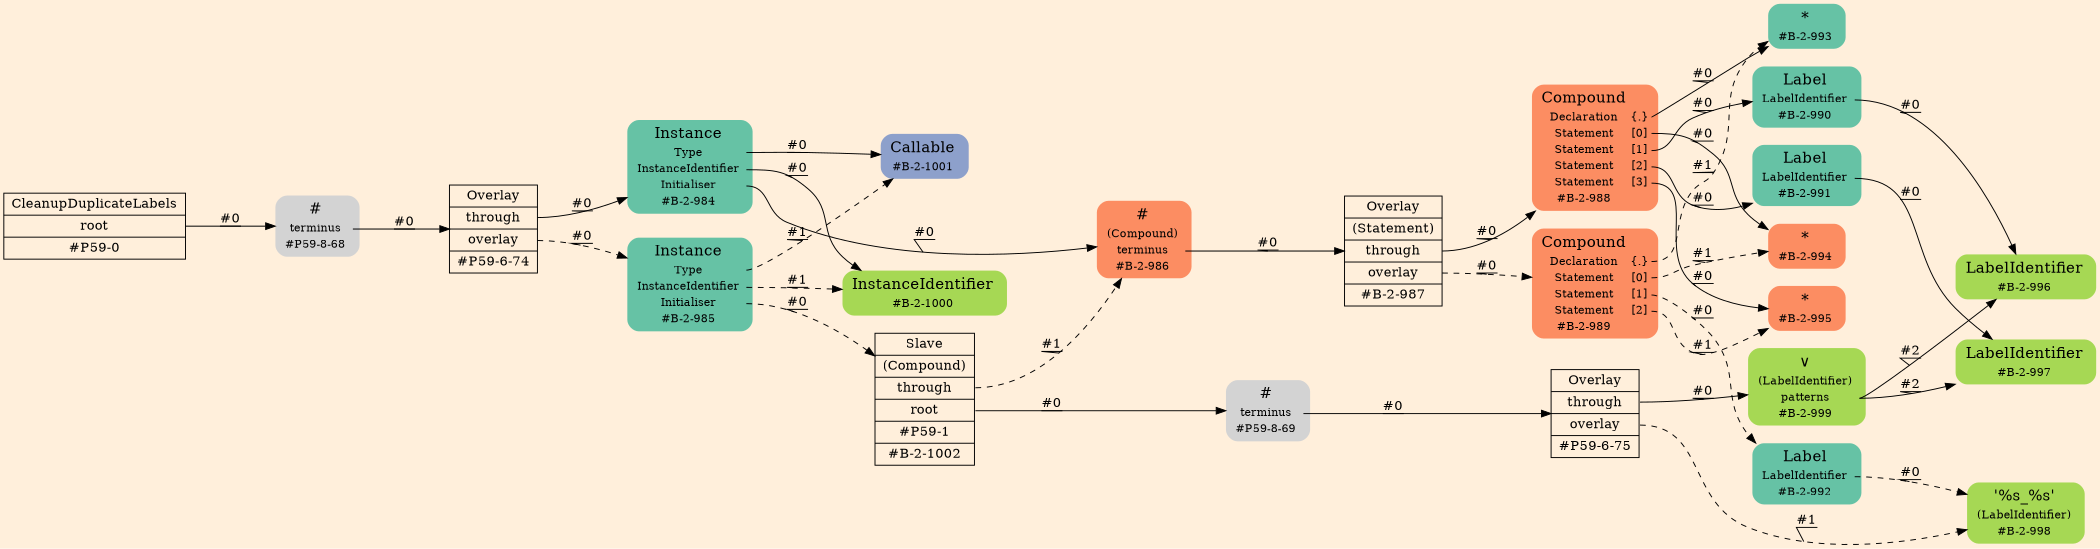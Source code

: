 digraph Inferno {
graph [
rankdir = "LR"
ranksep = 1.0
size = "14,20"
bgcolor = antiquewhite1
];
node [
];
"CR#P59-0" [
shape = "record"
fillcolor = "transparent"
label = "<fixed> CleanupDuplicateLabels | <port0> root | <port1> #P59-0"
style = "filled"
fontsize = "14"
fillcolor = antiquewhite1
];
"#P59-8-68" [
shape = "plaintext"
label = <<TABLE BORDER="0" CELLBORDER="0" CELLSPACING="0">
 <TR>
  <TD><FONT POINT-SIZE="16.0">#</FONT></TD>
  <TD></TD>
 </TR>
 <TR>
  <TD>terminus</TD>
  <TD PORT="port0"></TD>
 </TR>
 <TR>
  <TD>#P59-8-68</TD>
  <TD PORT="port1"></TD>
 </TR>
</TABLE>>
style = "rounded,filled"
fontsize = "12"
];
"#P59-6-74" [
shape = "record"
label = "<fixed> Overlay | <port0> through | <port1> overlay | <port2> #P59-6-74"
style = "filled"
fontsize = "14"
fillcolor = antiquewhite1
];
"#B-2-984" [
shape = "plaintext"
fillcolor = "/set28/1"
label = <<TABLE BORDER="0" CELLBORDER="0" CELLSPACING="0">
 <TR>
  <TD><FONT POINT-SIZE="16.0">Instance</FONT></TD>
  <TD></TD>
 </TR>
 <TR>
  <TD>Type</TD>
  <TD PORT="port0"></TD>
 </TR>
 <TR>
  <TD>InstanceIdentifier</TD>
  <TD PORT="port1"></TD>
 </TR>
 <TR>
  <TD>Initialiser</TD>
  <TD PORT="port2"></TD>
 </TR>
 <TR>
  <TD>#B-2-984</TD>
  <TD PORT="port3"></TD>
 </TR>
</TABLE>>
style = "rounded,filled"
fontsize = "12"
];
"#B-2-1001" [
shape = "plaintext"
fillcolor = "/set28/3"
label = <<TABLE BORDER="0" CELLBORDER="0" CELLSPACING="0">
 <TR>
  <TD><FONT POINT-SIZE="16.0">Callable</FONT></TD>
  <TD></TD>
 </TR>
 <TR>
  <TD>#B-2-1001</TD>
  <TD PORT="port0"></TD>
 </TR>
</TABLE>>
style = "rounded,filled"
fontsize = "12"
];
"#B-2-1000" [
shape = "plaintext"
fillcolor = "/set28/5"
label = <<TABLE BORDER="0" CELLBORDER="0" CELLSPACING="0">
 <TR>
  <TD><FONT POINT-SIZE="16.0">InstanceIdentifier</FONT></TD>
  <TD></TD>
 </TR>
 <TR>
  <TD>#B-2-1000</TD>
  <TD PORT="port0"></TD>
 </TR>
</TABLE>>
style = "rounded,filled"
fontsize = "12"
];
"#B-2-986" [
shape = "plaintext"
fillcolor = "/set28/2"
label = <<TABLE BORDER="0" CELLBORDER="0" CELLSPACING="0">
 <TR>
  <TD><FONT POINT-SIZE="16.0">#</FONT></TD>
  <TD></TD>
 </TR>
 <TR>
  <TD>(Compound)</TD>
  <TD PORT="port0"></TD>
 </TR>
 <TR>
  <TD>terminus</TD>
  <TD PORT="port1"></TD>
 </TR>
 <TR>
  <TD>#B-2-986</TD>
  <TD PORT="port2"></TD>
 </TR>
</TABLE>>
style = "rounded,filled"
fontsize = "12"
];
"#B-2-987" [
shape = "record"
fillcolor = "/set28/2"
label = "<fixed> Overlay | <port0> (Statement) | <port1> through | <port2> overlay | <port3> #B-2-987"
style = "filled"
fontsize = "14"
fillcolor = antiquewhite1
];
"#B-2-988" [
shape = "plaintext"
fillcolor = "/set28/2"
label = <<TABLE BORDER="0" CELLBORDER="0" CELLSPACING="0">
 <TR>
  <TD><FONT POINT-SIZE="16.0">Compound</FONT></TD>
  <TD></TD>
 </TR>
 <TR>
  <TD>Declaration</TD>
  <TD PORT="port0">{.}</TD>
 </TR>
 <TR>
  <TD>Statement</TD>
  <TD PORT="port1">[0]</TD>
 </TR>
 <TR>
  <TD>Statement</TD>
  <TD PORT="port2">[1]</TD>
 </TR>
 <TR>
  <TD>Statement</TD>
  <TD PORT="port3">[2]</TD>
 </TR>
 <TR>
  <TD>Statement</TD>
  <TD PORT="port4">[3]</TD>
 </TR>
 <TR>
  <TD>#B-2-988</TD>
  <TD PORT="port5"></TD>
 </TR>
</TABLE>>
style = "rounded,filled"
fontsize = "12"
];
"#B-2-993" [
shape = "plaintext"
fillcolor = "/set28/1"
label = <<TABLE BORDER="0" CELLBORDER="0" CELLSPACING="0">
 <TR>
  <TD><FONT POINT-SIZE="16.0">*</FONT></TD>
  <TD></TD>
 </TR>
 <TR>
  <TD>#B-2-993</TD>
  <TD PORT="port0"></TD>
 </TR>
</TABLE>>
style = "rounded,filled"
fontsize = "12"
];
"#B-2-994" [
shape = "plaintext"
fillcolor = "/set28/2"
label = <<TABLE BORDER="0" CELLBORDER="0" CELLSPACING="0">
 <TR>
  <TD><FONT POINT-SIZE="16.0">*</FONT></TD>
  <TD></TD>
 </TR>
 <TR>
  <TD>#B-2-994</TD>
  <TD PORT="port0"></TD>
 </TR>
</TABLE>>
style = "rounded,filled"
fontsize = "12"
];
"#B-2-990" [
shape = "plaintext"
fillcolor = "/set28/1"
label = <<TABLE BORDER="0" CELLBORDER="0" CELLSPACING="0">
 <TR>
  <TD><FONT POINT-SIZE="16.0">Label</FONT></TD>
  <TD></TD>
 </TR>
 <TR>
  <TD>LabelIdentifier</TD>
  <TD PORT="port0"></TD>
 </TR>
 <TR>
  <TD>#B-2-990</TD>
  <TD PORT="port1"></TD>
 </TR>
</TABLE>>
style = "rounded,filled"
fontsize = "12"
];
"#B-2-996" [
shape = "plaintext"
fillcolor = "/set28/5"
label = <<TABLE BORDER="0" CELLBORDER="0" CELLSPACING="0">
 <TR>
  <TD><FONT POINT-SIZE="16.0">LabelIdentifier</FONT></TD>
  <TD></TD>
 </TR>
 <TR>
  <TD>#B-2-996</TD>
  <TD PORT="port0"></TD>
 </TR>
</TABLE>>
style = "rounded,filled"
fontsize = "12"
];
"#B-2-991" [
shape = "plaintext"
fillcolor = "/set28/1"
label = <<TABLE BORDER="0" CELLBORDER="0" CELLSPACING="0">
 <TR>
  <TD><FONT POINT-SIZE="16.0">Label</FONT></TD>
  <TD></TD>
 </TR>
 <TR>
  <TD>LabelIdentifier</TD>
  <TD PORT="port0"></TD>
 </TR>
 <TR>
  <TD>#B-2-991</TD>
  <TD PORT="port1"></TD>
 </TR>
</TABLE>>
style = "rounded,filled"
fontsize = "12"
];
"#B-2-997" [
shape = "plaintext"
fillcolor = "/set28/5"
label = <<TABLE BORDER="0" CELLBORDER="0" CELLSPACING="0">
 <TR>
  <TD><FONT POINT-SIZE="16.0">LabelIdentifier</FONT></TD>
  <TD></TD>
 </TR>
 <TR>
  <TD>#B-2-997</TD>
  <TD PORT="port0"></TD>
 </TR>
</TABLE>>
style = "rounded,filled"
fontsize = "12"
];
"#B-2-995" [
shape = "plaintext"
fillcolor = "/set28/2"
label = <<TABLE BORDER="0" CELLBORDER="0" CELLSPACING="0">
 <TR>
  <TD><FONT POINT-SIZE="16.0">*</FONT></TD>
  <TD></TD>
 </TR>
 <TR>
  <TD>#B-2-995</TD>
  <TD PORT="port0"></TD>
 </TR>
</TABLE>>
style = "rounded,filled"
fontsize = "12"
];
"#B-2-989" [
shape = "plaintext"
fillcolor = "/set28/2"
label = <<TABLE BORDER="0" CELLBORDER="0" CELLSPACING="0">
 <TR>
  <TD><FONT POINT-SIZE="16.0">Compound</FONT></TD>
  <TD></TD>
 </TR>
 <TR>
  <TD>Declaration</TD>
  <TD PORT="port0">{.}</TD>
 </TR>
 <TR>
  <TD>Statement</TD>
  <TD PORT="port1">[0]</TD>
 </TR>
 <TR>
  <TD>Statement</TD>
  <TD PORT="port2">[1]</TD>
 </TR>
 <TR>
  <TD>Statement</TD>
  <TD PORT="port3">[2]</TD>
 </TR>
 <TR>
  <TD>#B-2-989</TD>
  <TD PORT="port4"></TD>
 </TR>
</TABLE>>
style = "rounded,filled"
fontsize = "12"
];
"#B-2-992" [
shape = "plaintext"
fillcolor = "/set28/1"
label = <<TABLE BORDER="0" CELLBORDER="0" CELLSPACING="0">
 <TR>
  <TD><FONT POINT-SIZE="16.0">Label</FONT></TD>
  <TD></TD>
 </TR>
 <TR>
  <TD>LabelIdentifier</TD>
  <TD PORT="port0"></TD>
 </TR>
 <TR>
  <TD>#B-2-992</TD>
  <TD PORT="port1"></TD>
 </TR>
</TABLE>>
style = "rounded,filled"
fontsize = "12"
];
"#B-2-998" [
shape = "plaintext"
fillcolor = "/set28/5"
label = <<TABLE BORDER="0" CELLBORDER="0" CELLSPACING="0">
 <TR>
  <TD><FONT POINT-SIZE="16.0">'%s_%s'</FONT></TD>
  <TD></TD>
 </TR>
 <TR>
  <TD>(LabelIdentifier)</TD>
  <TD PORT="port0"></TD>
 </TR>
 <TR>
  <TD>#B-2-998</TD>
  <TD PORT="port1"></TD>
 </TR>
</TABLE>>
style = "rounded,filled"
fontsize = "12"
];
"#B-2-985" [
shape = "plaintext"
fillcolor = "/set28/1"
label = <<TABLE BORDER="0" CELLBORDER="0" CELLSPACING="0">
 <TR>
  <TD><FONT POINT-SIZE="16.0">Instance</FONT></TD>
  <TD></TD>
 </TR>
 <TR>
  <TD>Type</TD>
  <TD PORT="port0"></TD>
 </TR>
 <TR>
  <TD>InstanceIdentifier</TD>
  <TD PORT="port1"></TD>
 </TR>
 <TR>
  <TD>Initialiser</TD>
  <TD PORT="port2"></TD>
 </TR>
 <TR>
  <TD>#B-2-985</TD>
  <TD PORT="port3"></TD>
 </TR>
</TABLE>>
style = "rounded,filled"
fontsize = "12"
];
"#B-2-1002" [
shape = "record"
fillcolor = "/set28/2"
label = "<fixed> Slave | <port0> (Compound) | <port1> through | <port2> root | <port3> #P59-1 | <port4> #B-2-1002"
style = "filled"
fontsize = "14"
fillcolor = antiquewhite1
];
"#P59-8-69" [
shape = "plaintext"
label = <<TABLE BORDER="0" CELLBORDER="0" CELLSPACING="0">
 <TR>
  <TD><FONT POINT-SIZE="16.0">#</FONT></TD>
  <TD></TD>
 </TR>
 <TR>
  <TD>terminus</TD>
  <TD PORT="port0"></TD>
 </TR>
 <TR>
  <TD>#P59-8-69</TD>
  <TD PORT="port1"></TD>
 </TR>
</TABLE>>
style = "rounded,filled"
fontsize = "12"
];
"#P59-6-75" [
shape = "record"
label = "<fixed> Overlay | <port0> through | <port1> overlay | <port2> #P59-6-75"
style = "filled"
fontsize = "14"
fillcolor = antiquewhite1
];
"#B-2-999" [
shape = "plaintext"
fillcolor = "/set28/5"
label = <<TABLE BORDER="0" CELLBORDER="0" CELLSPACING="0">
 <TR>
  <TD><FONT POINT-SIZE="16.0">∨</FONT></TD>
  <TD></TD>
 </TR>
 <TR>
  <TD>(LabelIdentifier)</TD>
  <TD PORT="port0"></TD>
 </TR>
 <TR>
  <TD>patterns</TD>
  <TD PORT="port1"></TD>
 </TR>
 <TR>
  <TD>#B-2-999</TD>
  <TD PORT="port2"></TD>
 </TR>
</TABLE>>
style = "rounded,filled"
fontsize = "12"
];
"CR#P59-0":port0 -> "#P59-8-68" [style="solid"
label = "#0"
decorate = true
];
"#P59-8-68":port0 -> "#P59-6-74" [style="solid"
label = "#0"
decorate = true
];
"#P59-6-74":port0 -> "#B-2-984" [style="solid"
label = "#0"
decorate = true
];
"#P59-6-74":port1 -> "#B-2-985" [style="dashed"
label = "#0"
decorate = true
];
"#B-2-984":port0 -> "#B-2-1001" [style="solid"
label = "#0"
decorate = true
];
"#B-2-984":port1 -> "#B-2-1000" [style="solid"
label = "#0"
decorate = true
];
"#B-2-984":port2 -> "#B-2-986" [style="solid"
label = "#0"
decorate = true
];
"#B-2-986":port1 -> "#B-2-987" [style="solid"
label = "#0"
decorate = true
];
"#B-2-987":port1 -> "#B-2-988" [style="solid"
label = "#0"
decorate = true
];
"#B-2-987":port2 -> "#B-2-989" [style="dashed"
label = "#0"
decorate = true
];
"#B-2-988":port0 -> "#B-2-993" [style="solid"
label = "#0"
decorate = true
];
"#B-2-988":port1 -> "#B-2-994" [style="solid"
label = "#0"
decorate = true
];
"#B-2-988":port2 -> "#B-2-990" [style="solid"
label = "#0"
decorate = true
];
"#B-2-988":port3 -> "#B-2-991" [style="solid"
label = "#0"
decorate = true
];
"#B-2-988":port4 -> "#B-2-995" [style="solid"
label = "#0"
decorate = true
];
"#B-2-990":port0 -> "#B-2-996" [style="solid"
label = "#0"
decorate = true
];
"#B-2-991":port0 -> "#B-2-997" [style="solid"
label = "#0"
decorate = true
];
"#B-2-989":port0 -> "#B-2-993" [style="dashed"
label = "#1"
decorate = true
];
"#B-2-989":port1 -> "#B-2-994" [style="dashed"
label = "#1"
decorate = true
];
"#B-2-989":port2 -> "#B-2-992" [style="dashed"
label = "#0"
decorate = true
];
"#B-2-989":port3 -> "#B-2-995" [style="dashed"
label = "#1"
decorate = true
];
"#B-2-992":port0 -> "#B-2-998" [style="dashed"
label = "#0"
decorate = true
];
"#B-2-985":port0 -> "#B-2-1001" [style="dashed"
label = "#1"
decorate = true
];
"#B-2-985":port1 -> "#B-2-1000" [style="dashed"
label = "#1"
decorate = true
];
"#B-2-985":port2 -> "#B-2-1002" [style="dashed"
label = "#0"
decorate = true
];
"#B-2-1002":port1 -> "#B-2-986" [style="dashed"
label = "#1"
decorate = true
];
"#B-2-1002":port2 -> "#P59-8-69" [style="solid"
label = "#0"
decorate = true
];
"#P59-8-69":port0 -> "#P59-6-75" [style="solid"
label = "#0"
decorate = true
];
"#P59-6-75":port0 -> "#B-2-999" [style="solid"
label = "#0"
decorate = true
];
"#P59-6-75":port1 -> "#B-2-998" [style="dashed"
label = "#1"
decorate = true
];
"#B-2-999":port1 -> "#B-2-996" [style="solid"
label = "#2"
decorate = true
];
"#B-2-999":port1 -> "#B-2-997" [style="solid"
label = "#2"
decorate = true
];
}
